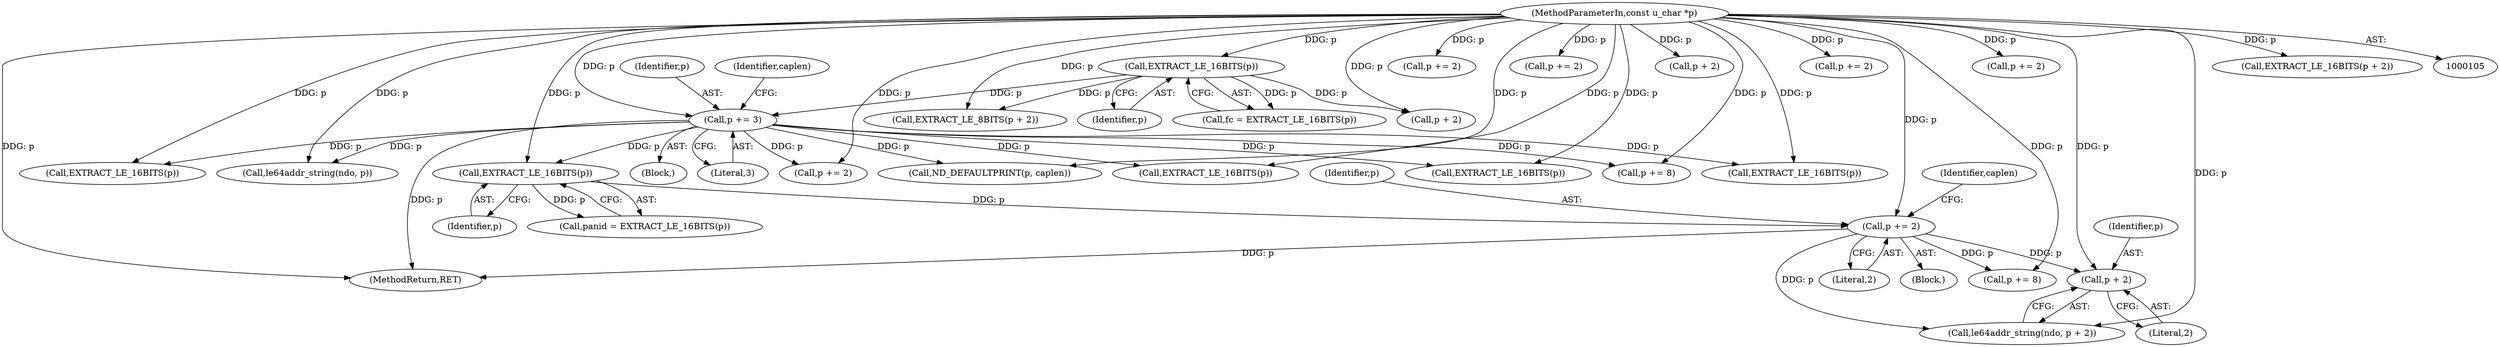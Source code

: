 digraph "0_tcpdump_a7e5f58f402e6919ec444a57946bade7dfd6b184@pointer" {
"1000318" [label="(Call,p + 2)"];
"1000285" [label="(Call,p += 2)"];
"1000283" [label="(Call,EXTRACT_LE_16BITS(p))"];
"1000147" [label="(Call,p += 3)"];
"1000108" [label="(MethodParameterIn,const u_char *p)"];
"1000139" [label="(Call,EXTRACT_LE_16BITS(p))"];
"1000224" [label="(Call,p += 2)"];
"1000384" [label="(Call,EXTRACT_LE_16BITS(p))"];
"1000386" [label="(Call,p += 2)"];
"1000175" [label="(Block,)"];
"1000482" [label="(Call,le64addr_string(ndo, p))"];
"1000320" [label="(Literal,2)"];
"1000108" [label="(MethodParameterIn,const u_char *p)"];
"1000500" [label="(Call,ND_DEFAULTPRINT(p, caplen))"];
"1000286" [label="(Identifier,p)"];
"1000148" [label="(Identifier,p)"];
"1000109" [label="(Block,)"];
"1000256" [label="(Call,p + 2)"];
"1000143" [label="(Call,EXTRACT_LE_8BITS(p + 2))"];
"1000140" [label="(Identifier,p)"];
"1000281" [label="(Call,panid = EXTRACT_LE_16BITS(p))"];
"1000283" [label="(Call,EXTRACT_LE_16BITS(p))"];
"1000318" [label="(Call,p + 2)"];
"1000149" [label="(Literal,3)"];
"1000417" [label="(Call,EXTRACT_LE_16BITS(p))"];
"1000419" [label="(Call,p += 2)"];
"1000451" [label="(Call,p += 2)"];
"1000289" [label="(Identifier,caplen)"];
"1000222" [label="(Call,EXTRACT_LE_16BITS(p))"];
"1000284" [label="(Identifier,p)"];
"1000485" [label="(Call,p += 8)"];
"1000147" [label="(Call,p += 3)"];
"1000287" [label="(Literal,2)"];
"1000151" [label="(Identifier,caplen)"];
"1000259" [label="(Call,p += 2)"];
"1000316" [label="(Call,le64addr_string(ndo, p + 2))"];
"1000285" [label="(Call,p += 2)"];
"1000319" [label="(Identifier,p)"];
"1000505" [label="(MethodReturn,RET)"];
"1000321" [label="(Call,p += 8)"];
"1000139" [label="(Call,EXTRACT_LE_16BITS(p))"];
"1000137" [label="(Call,fc = EXTRACT_LE_16BITS(p))"];
"1000449" [label="(Call,EXTRACT_LE_16BITS(p))"];
"1000144" [label="(Call,p + 2)"];
"1000255" [label="(Call,EXTRACT_LE_16BITS(p + 2))"];
"1000318" -> "1000316"  [label="AST: "];
"1000318" -> "1000320"  [label="CFG: "];
"1000319" -> "1000318"  [label="AST: "];
"1000320" -> "1000318"  [label="AST: "];
"1000316" -> "1000318"  [label="CFG: "];
"1000285" -> "1000318"  [label="DDG: p"];
"1000108" -> "1000318"  [label="DDG: p"];
"1000285" -> "1000175"  [label="AST: "];
"1000285" -> "1000287"  [label="CFG: "];
"1000286" -> "1000285"  [label="AST: "];
"1000287" -> "1000285"  [label="AST: "];
"1000289" -> "1000285"  [label="CFG: "];
"1000285" -> "1000505"  [label="DDG: p"];
"1000283" -> "1000285"  [label="DDG: p"];
"1000108" -> "1000285"  [label="DDG: p"];
"1000285" -> "1000316"  [label="DDG: p"];
"1000285" -> "1000321"  [label="DDG: p"];
"1000283" -> "1000281"  [label="AST: "];
"1000283" -> "1000284"  [label="CFG: "];
"1000284" -> "1000283"  [label="AST: "];
"1000281" -> "1000283"  [label="CFG: "];
"1000283" -> "1000281"  [label="DDG: p"];
"1000147" -> "1000283"  [label="DDG: p"];
"1000108" -> "1000283"  [label="DDG: p"];
"1000147" -> "1000109"  [label="AST: "];
"1000147" -> "1000149"  [label="CFG: "];
"1000148" -> "1000147"  [label="AST: "];
"1000149" -> "1000147"  [label="AST: "];
"1000151" -> "1000147"  [label="CFG: "];
"1000147" -> "1000505"  [label="DDG: p"];
"1000108" -> "1000147"  [label="DDG: p"];
"1000139" -> "1000147"  [label="DDG: p"];
"1000147" -> "1000222"  [label="DDG: p"];
"1000147" -> "1000384"  [label="DDG: p"];
"1000147" -> "1000417"  [label="DDG: p"];
"1000147" -> "1000419"  [label="DDG: p"];
"1000147" -> "1000449"  [label="DDG: p"];
"1000147" -> "1000482"  [label="DDG: p"];
"1000147" -> "1000485"  [label="DDG: p"];
"1000147" -> "1000500"  [label="DDG: p"];
"1000108" -> "1000105"  [label="AST: "];
"1000108" -> "1000505"  [label="DDG: p"];
"1000108" -> "1000139"  [label="DDG: p"];
"1000108" -> "1000143"  [label="DDG: p"];
"1000108" -> "1000144"  [label="DDG: p"];
"1000108" -> "1000222"  [label="DDG: p"];
"1000108" -> "1000224"  [label="DDG: p"];
"1000108" -> "1000255"  [label="DDG: p"];
"1000108" -> "1000256"  [label="DDG: p"];
"1000108" -> "1000259"  [label="DDG: p"];
"1000108" -> "1000316"  [label="DDG: p"];
"1000108" -> "1000321"  [label="DDG: p"];
"1000108" -> "1000384"  [label="DDG: p"];
"1000108" -> "1000386"  [label="DDG: p"];
"1000108" -> "1000417"  [label="DDG: p"];
"1000108" -> "1000419"  [label="DDG: p"];
"1000108" -> "1000449"  [label="DDG: p"];
"1000108" -> "1000451"  [label="DDG: p"];
"1000108" -> "1000482"  [label="DDG: p"];
"1000108" -> "1000485"  [label="DDG: p"];
"1000108" -> "1000500"  [label="DDG: p"];
"1000139" -> "1000137"  [label="AST: "];
"1000139" -> "1000140"  [label="CFG: "];
"1000140" -> "1000139"  [label="AST: "];
"1000137" -> "1000139"  [label="CFG: "];
"1000139" -> "1000137"  [label="DDG: p"];
"1000139" -> "1000143"  [label="DDG: p"];
"1000139" -> "1000144"  [label="DDG: p"];
}

